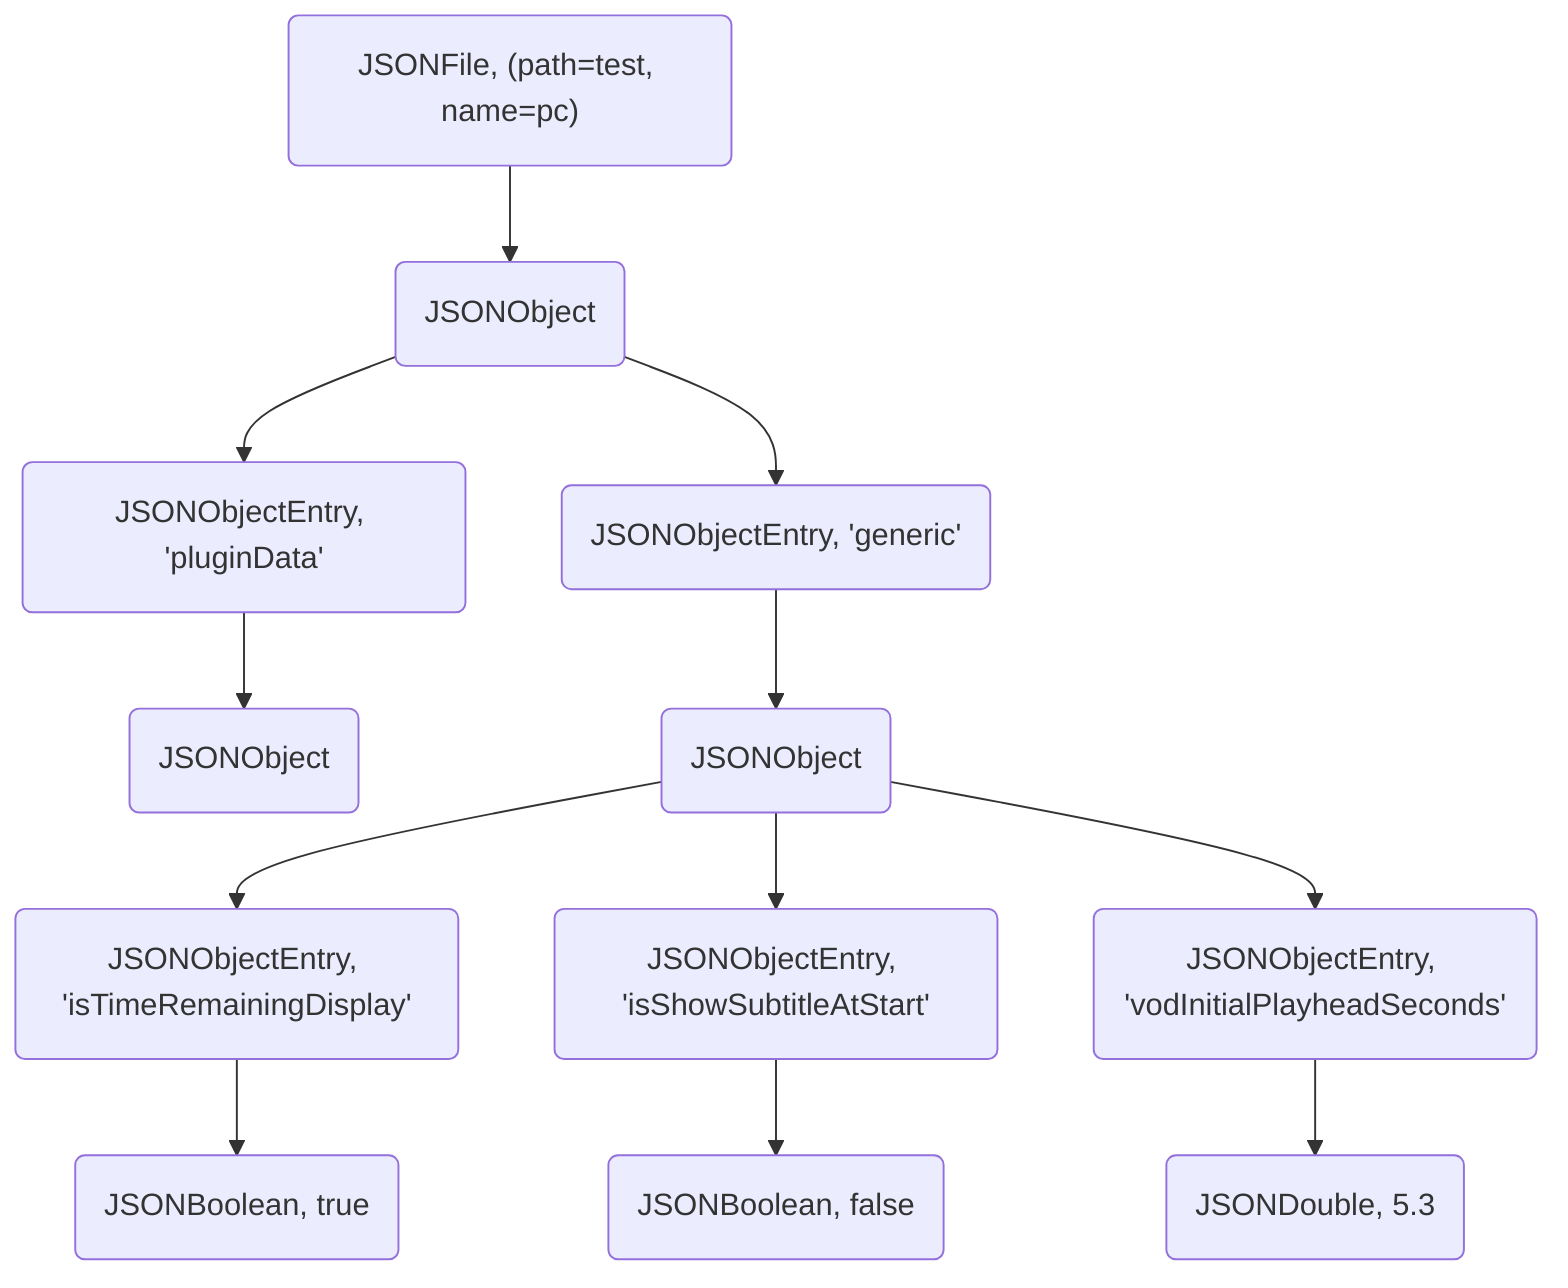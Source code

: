 graph TB
    file("JSONFile, (path=test, name=pc)")
    pc(JSONObject)
    e1("JSONObjectEntry, 'generic'")
    e2("JSONObjectEntry, 'pluginData'")
    plugins(JSONObject)
    generic(JSONObject)
    e2_1("JSONObjectEntry, 'isTimeRemainingDisplay'")
    e2_2("JSONObjectEntry, 'isShowSubtitleAtStart'")
    e2_3("JSONObjectEntry, 'vodInitialPlayheadSeconds'")
    g1(JSONBoolean, true)
    g2(JSONBoolean, false)
    g3(JSONDouble, 5.3)
    file --> pc
    pc --> e1
    pc --> e2
    e1 --> generic
    generic --> e2_1
    generic --> e2_2
    generic --> e2_3
    e2_1 --> g1
    e2_2 --> g2
    e2_3 --> g3
    e2 --> plugins